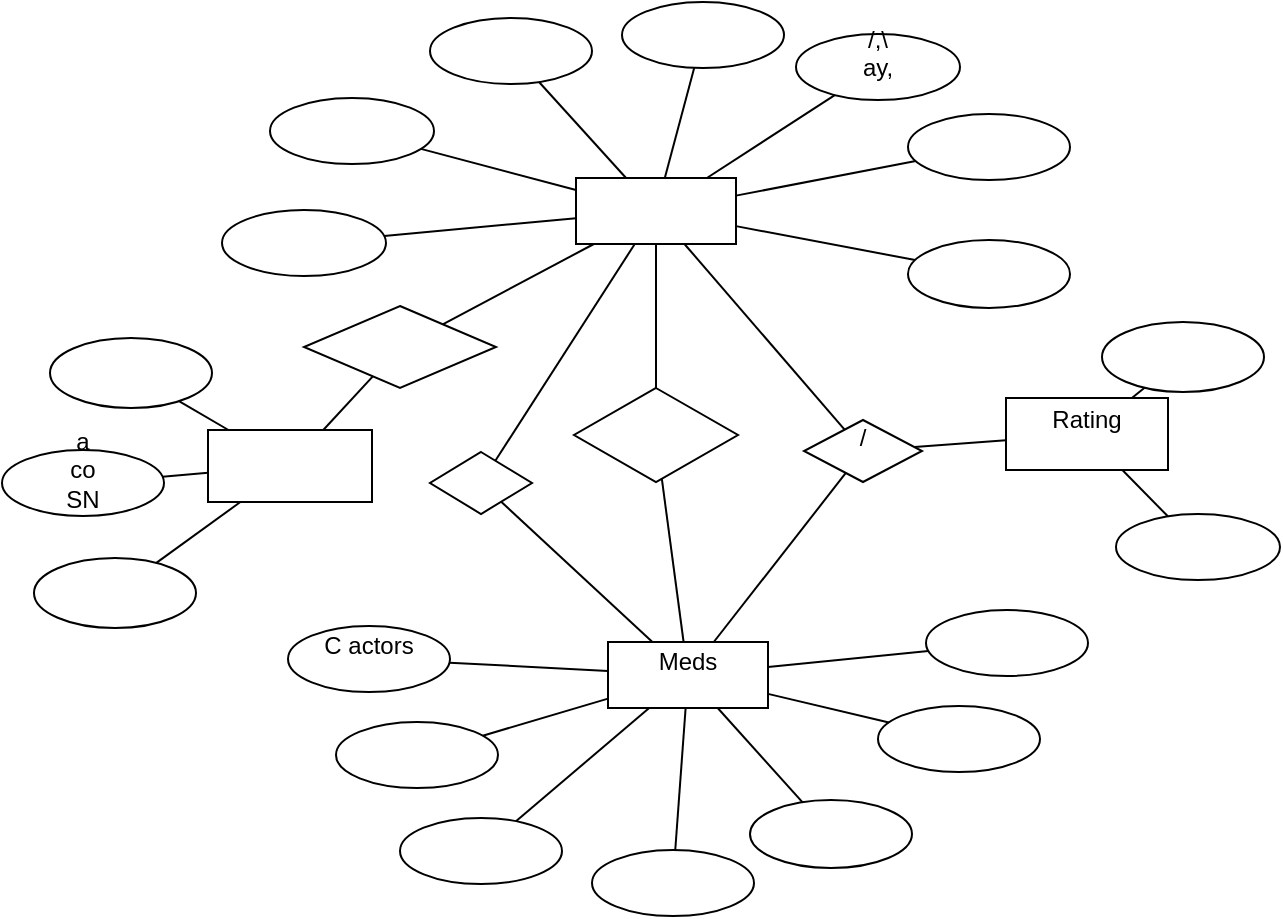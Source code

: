 <mxfile version="26.0.14"><diagram name="Page-1" id="E5nG0SyLeEiv9CRzUDmB"><mxGraphModel dx="2033" dy="1123" grid="1" gridSize="10" guides="1" tooltips="1" connect="1" arrows="1" fold="1" page="1" pageScale="1" pageWidth="900" pageHeight="1200" math="0" shadow="0"><root><mxCell id="0" /><mxCell id="1" parent="0" /><mxCell id="2" value="" style="ellipse;whiteSpace=wrap;html=1;" vertex="1" parent="1"><mxGeometry x="299" y="429" width="81" height="33" as="geometry" /></mxCell><mxCell id="3" value="" style="ellipse;whiteSpace=wrap;html=1;" vertex="1" parent="1"><mxGeometry x="203" y="413" width="81" height="33" as="geometry" /></mxCell><mxCell id="4" value="" style="ellipse;whiteSpace=wrap;html=1;" vertex="1" parent="1"><mxGeometry x="378" y="404" width="81" height="34" as="geometry" /></mxCell><mxCell id="5" value="" style="ellipse;whiteSpace=wrap;html=1;" vertex="1" parent="1"><mxGeometry x="171" y="365" width="81" height="33" as="geometry" /></mxCell><mxCell id="6" value="" style="ellipse;whiteSpace=wrap;html=1;" vertex="1" parent="1"><mxGeometry x="442" y="357" width="81" height="33" as="geometry" /></mxCell><mxCell id="7" value="Meds&#10;" style="rounded=0;whiteSpace=wrap;html=1;" vertex="1" parent="1"><mxGeometry x="307" y="325" width="80" height="33" as="geometry" /></mxCell><mxCell id="8" value="C actors&#10;" style="ellipse;whiteSpace=wrap;html=1;" vertex="1" parent="1"><mxGeometry x="147" y="317" width="81" height="33" as="geometry" /></mxCell><mxCell id="9" value="" style="ellipse;whiteSpace=wrap;html=1;" vertex="1" parent="1"><mxGeometry x="466" y="309" width="81" height="33" as="geometry" /></mxCell><mxCell id="10" value="" style="ellipse;whiteSpace=wrap;html=1;" vertex="1" parent="1"><mxGeometry x="20" y="283" width="81" height="35" as="geometry" /></mxCell><mxCell id="11" value="" style="ellipse;whiteSpace=wrap;html=1;" vertex="1" parent="1"><mxGeometry x="561" y="261" width="82" height="33" as="geometry" /></mxCell><mxCell id="12" value="" style="rhombus;whiteSpace=wrap;html=1;" vertex="1" parent="1"><mxGeometry x="218" y="230" width="51" height="31" as="geometry" /></mxCell><mxCell id="13" value="a&#10;co&#10;SN&#10;" style="ellipse;whiteSpace=wrap;html=1;" vertex="1" parent="1"><mxGeometry x="4" y="229" width="81" height="33" as="geometry" /></mxCell><mxCell id="14" value="" style="rounded=0;whiteSpace=wrap;html=1;" vertex="1" parent="1"><mxGeometry x="107" y="219" width="82" height="36" as="geometry" /></mxCell><mxCell id="15" value="/&#10;" style="rhombus;whiteSpace=wrap;html=1;" vertex="1" parent="1"><mxGeometry x="405" y="214" width="59" height="31" as="geometry" /></mxCell><mxCell id="16" value="Rating&#10;" style="rounded=0;whiteSpace=wrap;html=1;" vertex="1" parent="1"><mxGeometry x="506" y="203" width="81" height="36" as="geometry" /></mxCell><mxCell id="17" value="" style="rhombus;whiteSpace=wrap;html=1;" vertex="1" parent="1"><mxGeometry x="290" y="198" width="82" height="47" as="geometry" /></mxCell><mxCell id="18" value="" style="ellipse;whiteSpace=wrap;html=1;" vertex="1" parent="1"><mxGeometry x="28" y="173" width="81" height="35" as="geometry" /></mxCell><mxCell id="19" value="" style="ellipse;whiteSpace=wrap;html=1;" vertex="1" parent="1"><mxGeometry x="554" y="165" width="81" height="35" as="geometry" /></mxCell><mxCell id="20" value="" style="rhombus;whiteSpace=wrap;html=1;" vertex="1" parent="1"><mxGeometry x="155" y="157" width="96" height="41" as="geometry" /></mxCell><mxCell id="21" value="" style="ellipse;whiteSpace=wrap;html=1;" vertex="1" parent="1"><mxGeometry x="457" y="124" width="81" height="34" as="geometry" /></mxCell><mxCell id="22" value="" style="ellipse;whiteSpace=wrap;html=1;" vertex="1" parent="1"><mxGeometry x="114" y="109" width="82" height="33" as="geometry" /></mxCell><mxCell id="23" value="" style="rounded=0;whiteSpace=wrap;html=1;" vertex="1" parent="1"><mxGeometry x="291" y="93" width="80" height="33" as="geometry" /></mxCell><mxCell id="24" value="" style="ellipse;whiteSpace=wrap;html=1;" vertex="1" parent="1"><mxGeometry x="457" y="61" width="81" height="33" as="geometry" /></mxCell><mxCell id="25" value="" style="ellipse;whiteSpace=wrap;html=1;" vertex="1" parent="1"><mxGeometry x="138" y="53" width="82" height="33" as="geometry" /></mxCell><mxCell id="26" value="/,\&#10;ay,&#10;" style="ellipse;whiteSpace=wrap;html=1;" vertex="1" parent="1"><mxGeometry x="401" y="21" width="82" height="33" as="geometry" /></mxCell><mxCell id="27" value="" style="ellipse;whiteSpace=wrap;html=1;" vertex="1" parent="1"><mxGeometry x="218" y="13" width="81" height="33" as="geometry" /></mxCell><mxCell id="28" value="" style="ellipse;whiteSpace=wrap;html=1;" vertex="1" parent="1"><mxGeometry x="314" y="5" width="81" height="33" as="geometry" /></mxCell><mxCell id="29" value="" style="endArrow=none;html=1;rounded=0;" edge="1" parent="1" source="7" target="15"><mxGeometry width="50" height="50" relative="1" as="geometry"><mxPoint x="366" y="324" as="sourcePoint" /><mxPoint x="433" y="245" as="targetPoint" /></mxGeometry></mxCell><mxCell id="30" value="" style="endArrow=none;html=1;rounded=0;" edge="1" parent="1" source="23" target="21"><mxGeometry width="50" height="50" relative="1" as="geometry"><mxPoint x="371" y="118" as="sourcePoint" /><mxPoint x="478" y="122" as="targetPoint" /></mxGeometry></mxCell><mxCell id="32" value="" style="endArrow=none;html=1;rounded=0;" edge="1" parent="1" source="7" target="6"><mxGeometry width="50" height="50" relative="1" as="geometry"><mxPoint x="388" y="351" as="sourcePoint" /><mxPoint x="442" y="359" as="targetPoint" /></mxGeometry></mxCell><mxCell id="33" value="" style="endArrow=none;html=1;rounded=0;" edge="1" parent="1" source="12" target="23"><mxGeometry width="50" height="50" relative="1" as="geometry"><mxPoint x="242" y="230" as="sourcePoint" /><mxPoint x="311" y="127" as="targetPoint" /></mxGeometry></mxCell><mxCell id="35" value="" style="endArrow=none;html=1;rounded=0;" edge="1" parent="1" source="23" target="15"><mxGeometry width="50" height="50" relative="1" as="geometry"><mxPoint x="375" y="134" as="sourcePoint" /><mxPoint x="436" y="213" as="targetPoint" /></mxGeometry></mxCell><mxCell id="36" value="" style="endArrow=none;html=1;rounded=0;" edge="1" parent="1" source="12" target="7"><mxGeometry width="50" height="50" relative="1" as="geometry"><mxPoint x="243" y="261" as="sourcePoint" /><mxPoint x="307" y="325" as="targetPoint" /></mxGeometry></mxCell><mxCell id="38" value="" style="endArrow=none;html=1;rounded=0;" edge="1" parent="1" source="23" target="17"><mxGeometry width="50" height="50" relative="1" as="geometry"><mxPoint x="329" y="126" as="sourcePoint" /><mxPoint x="332" y="198" as="targetPoint" /></mxGeometry></mxCell><mxCell id="40" value="" style="endArrow=none;html=1;rounded=0;" edge="1" parent="1" source="7" target="9"><mxGeometry width="50" height="50" relative="1" as="geometry"><mxPoint x="388" y="331" as="sourcePoint" /><mxPoint x="454" y="332" as="targetPoint" /></mxGeometry></mxCell><mxCell id="42" value="" style="endArrow=none;html=1;rounded=0;" edge="1" parent="1" source="23" target="26"><mxGeometry width="50" height="50" relative="1" as="geometry"><mxPoint x="356" y="91" as="sourcePoint" /><mxPoint x="415" y="56" as="targetPoint" /></mxGeometry></mxCell><mxCell id="43" value="" style="endArrow=none;html=1;rounded=0;" edge="1" parent="1" source="23" target="24"><mxGeometry width="50" height="50" relative="1" as="geometry"><mxPoint x="371" y="95" as="sourcePoint" /><mxPoint x="456" y="98" as="targetPoint" /></mxGeometry></mxCell><mxCell id="45" value="" style="endArrow=none;html=1;rounded=0;" edge="1" parent="1" source="2" target="7"><mxGeometry width="50" height="50" relative="1" as="geometry"><mxPoint x="337" y="428" as="sourcePoint" /><mxPoint x="348" y="359" as="targetPoint" /></mxGeometry></mxCell><mxCell id="48" value="" style="endArrow=none;html=1;rounded=0;" edge="1" parent="1" source="3" target="7"><mxGeometry width="50" height="50" relative="1" as="geometry"><mxPoint x="281" y="409" as="sourcePoint" /><mxPoint x="324" y="358" as="targetPoint" /></mxGeometry></mxCell><mxCell id="49" value="" style="endArrow=none;html=1;rounded=0;" edge="1" parent="1" source="22" target="23"><mxGeometry width="50" height="50" relative="1" as="geometry"><mxPoint x="210" y="114" as="sourcePoint" /><mxPoint x="290" y="109" as="targetPoint" /></mxGeometry></mxCell><mxCell id="54" value="" style="endArrow=none;html=1;rounded=0;" edge="1" parent="1" source="15" target="16"><mxGeometry width="50" height="50" relative="1" as="geometry"><mxPoint x="464" y="228" as="sourcePoint" /><mxPoint x="505" y="222" as="targetPoint" /></mxGeometry></mxCell><mxCell id="55" value="" style="endArrow=none;html=1;rounded=0;" edge="1" parent="1" source="17" target="7"><mxGeometry width="50" height="50" relative="1" as="geometry"><mxPoint x="336" y="263" as="sourcePoint" /><mxPoint x="345" y="324" as="targetPoint" /></mxGeometry></mxCell><mxCell id="58" value="" style="endArrow=none;html=1;rounded=0;" edge="1" parent="1" source="5" target="7"><mxGeometry width="50" height="50" relative="1" as="geometry"><mxPoint x="253" y="367" as="sourcePoint" /><mxPoint x="306" y="349" as="targetPoint" /></mxGeometry></mxCell><mxCell id="59" value="" style="endArrow=none;html=1;rounded=0;" edge="1" parent="1" source="16" target="11"><mxGeometry width="50" height="50" relative="1" as="geometry"><mxPoint x="528" y="240" as="sourcePoint" /><mxPoint x="561" y="276" as="targetPoint" /></mxGeometry></mxCell><mxCell id="62" value="" style="endArrow=none;html=1;rounded=0;" edge="1" parent="1" source="25" target="23"><mxGeometry width="50" height="50" relative="1" as="geometry"><mxPoint x="220" y="70" as="sourcePoint" /><mxPoint x="288" y="100" as="targetPoint" /></mxGeometry></mxCell><mxCell id="63" value="" style="endArrow=none;html=1;rounded=0;" edge="1" parent="1" source="8" target="7"><mxGeometry width="50" height="50" relative="1" as="geometry"><mxPoint x="228" y="334" as="sourcePoint" /><mxPoint x="307" y="333" as="targetPoint" /></mxGeometry></mxCell><mxCell id="65" value="" style="endArrow=none;html=1;rounded=0;" edge="1" parent="1" source="7" target="4"><mxGeometry width="50" height="50" relative="1" as="geometry"><mxPoint x="368" y="359" as="sourcePoint" /><mxPoint x="416" y="404" as="targetPoint" /></mxGeometry></mxCell><mxCell id="71" value="" style="endArrow=none;html=1;rounded=0;" edge="1" parent="1" source="16" target="19"><mxGeometry width="50" height="50" relative="1" as="geometry"><mxPoint x="559" y="202" as="sourcePoint" /><mxPoint x="575" y="200" as="targetPoint" /></mxGeometry></mxCell><mxCell id="75" value="" style="endArrow=none;html=1;rounded=0;" edge="1" parent="1" source="23" target="28"><mxGeometry width="50" height="50" relative="1" as="geometry"><mxPoint x="333" y="93" as="sourcePoint" /><mxPoint x="348" y="49" as="targetPoint" /></mxGeometry></mxCell><mxCell id="76" value="" style="endArrow=none;html=1;rounded=0;" edge="1" parent="1" source="27" target="23"><mxGeometry width="50" height="50" relative="1" as="geometry"><mxPoint x="290" y="47" as="sourcePoint" /><mxPoint x="330" y="91" as="targetPoint" /></mxGeometry></mxCell><mxCell id="81" value="" style="endArrow=none;html=1;rounded=0;" edge="1" parent="1" source="13" target="14"><mxGeometry width="50" height="50" relative="1" as="geometry"><mxPoint x="80" y="270" as="sourcePoint" /><mxPoint x="142" y="273" as="targetPoint" /></mxGeometry></mxCell><mxCell id="83" value="" style="endArrow=none;html=1;rounded=0;" edge="1" parent="1" source="20" target="14"><mxGeometry width="50" height="50" relative="1" as="geometry"><mxPoint x="152" y="205" as="sourcePoint" /><mxPoint x="167" y="208" as="targetPoint" /></mxGeometry></mxCell><mxCell id="107" value="" style="endArrow=none;html=1;rounded=0;" edge="1" parent="1" source="20" target="23"><mxGeometry width="50" height="50" relative="1" as="geometry"><mxPoint x="264" y="194" as="sourcePoint" /><mxPoint x="309" y="127" as="targetPoint" /></mxGeometry></mxCell><mxCell id="118" value="" style="endArrow=none;html=1;rounded=0;" edge="1" parent="1" source="18" target="14"><mxGeometry width="50" height="50" relative="1" as="geometry"><mxPoint x="83" y="209" as="sourcePoint" /><mxPoint x="132" y="219" as="targetPoint" /></mxGeometry></mxCell><mxCell id="134" value="" style="endArrow=none;html=1;rounded=0;" edge="1" parent="1" source="10" target="14"><mxGeometry width="50" height="50" relative="1" as="geometry"><mxPoint x="97" y="270" as="sourcePoint" /><mxPoint x="133" y="260" as="targetPoint" /></mxGeometry></mxCell></root></mxGraphModel></diagram></mxfile>
